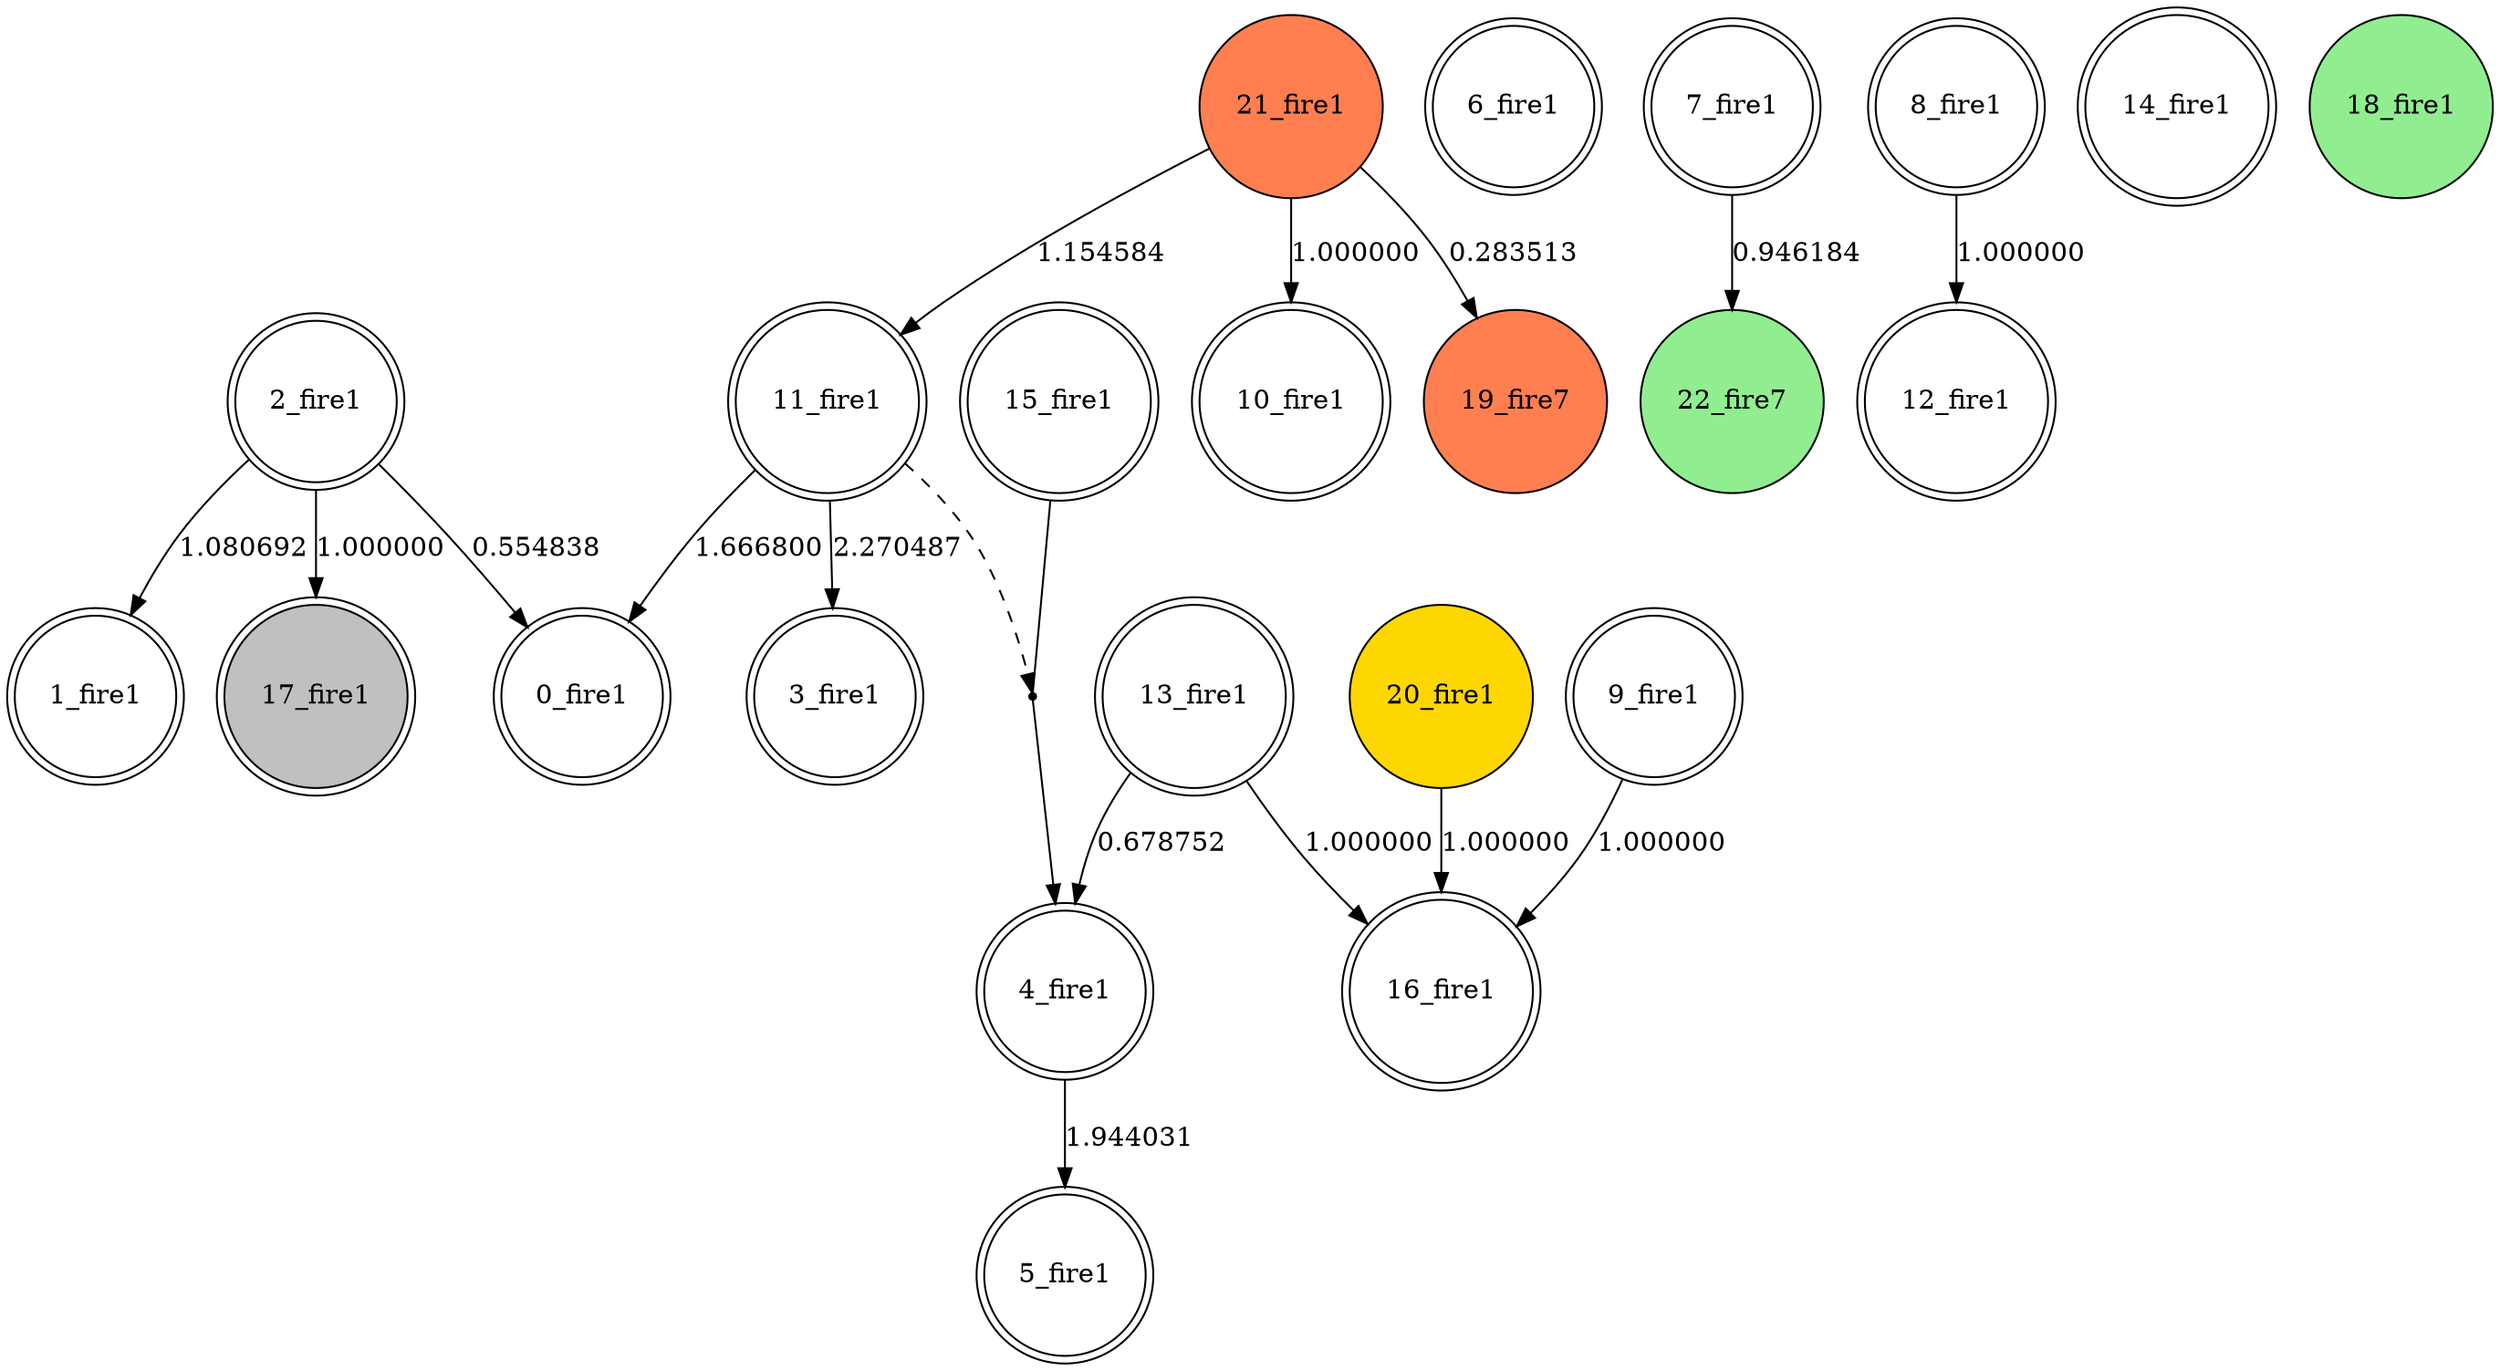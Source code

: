 digraph G {
 node[shape = circle]
0 [label="0_fire1",shape=doublecircle]
1 [label="1_fire1",shape=doublecircle]
2 [label="2_fire1",shape=doublecircle]
3 [label="3_fire1",shape=doublecircle]
4 [label="4_fire1",shape=doublecircle]
5 [label="5_fire1",shape=doublecircle]
6 [label="6_fire1",shape=doublecircle]
7 [label="7_fire1",shape=doublecircle]
8 [label="8_fire1",shape=doublecircle]
9 [label="9_fire1",shape=doublecircle]
10 [label="10_fire1",shape=doublecircle]
11 [label="11_fire1",shape=doublecircle]
12 [label="12_fire1",shape=doublecircle]
13 [label="13_fire1",shape=doublecircle]
14 [label="14_fire1",shape=doublecircle]
15 [label="15_fire1",shape=doublecircle]
16 [label="16_fire1",shape=doublecircle]
17 [label="17_fire1",shape=doublecircle, style=filled, fillcolor=gray]
18 [label="18_fire1",style=filled, fillcolor=lightgreen]
19 [label="19_fire7",style=filled, fillcolor=coral]
20 [label="20_fire1",style=filled, fillcolor=gold]
21 [label="21_fire1",style=filled, fillcolor=coral]
22 [label="22_fire7",style=filled, fillcolor=lightgreen]
2 -> 1 [label="1.080692"]
11 -> 3 [label="2.270487"]
4 -> 5 [label="1.944031"]
21 -> 11 [label="1.154584"]
2 -> 17 [label="1.000000"]
21 -> 19 [label="0.283513"]
13 -> 4 [label="0.678752"]
7 -> 22 [label="0.946184"]
11 -> 0 [label="1.666800"]
23 [shape=point, label=""]
11 -> 23 [style=dashed] 
15 -> 23 [dir=none]
23 -> 4 
21 -> 10 [label="1.000000"]
2 -> 0 [label="0.554838"]
9 -> 16 [label="1.000000"]
8 -> 12 [label="1.000000"]
13 -> 16 [label="1.000000"]
20 -> 16 [label="1.000000"]
}
